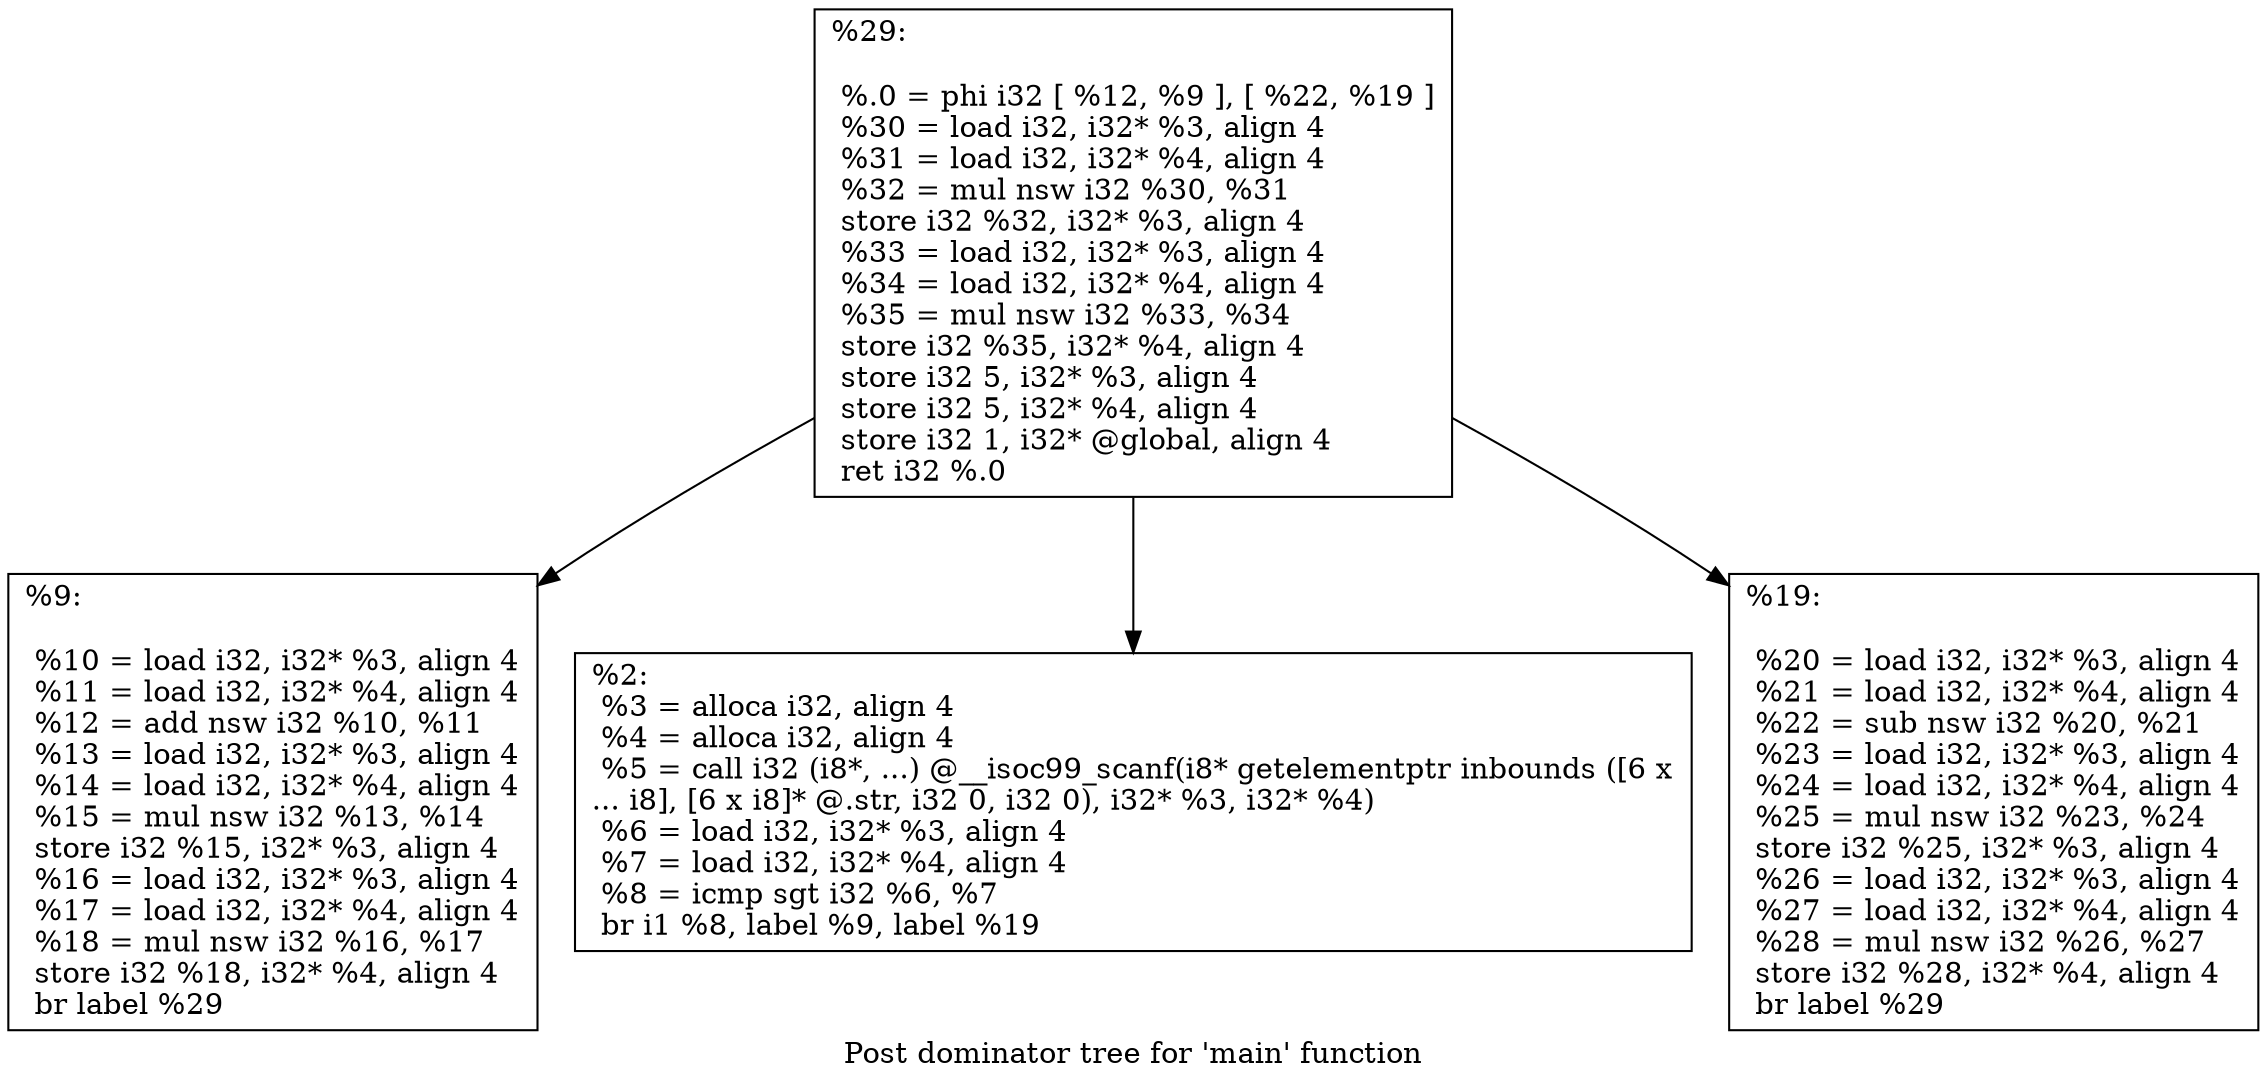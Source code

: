 digraph "Post dominator tree for 'main' function" {
	label="Post dominator tree for 'main' function";

	Node0x7fffd1929b50 [shape=record,label="{%29:\l\l  %.0 = phi i32 [ %12, %9 ], [ %22, %19 ]\l  %30 = load i32, i32* %3, align 4\l  %31 = load i32, i32* %4, align 4\l  %32 = mul nsw i32 %30, %31\l  store i32 %32, i32* %3, align 4\l  %33 = load i32, i32* %3, align 4\l  %34 = load i32, i32* %4, align 4\l  %35 = mul nsw i32 %33, %34\l  store i32 %35, i32* %4, align 4\l  store i32 5, i32* %3, align 4\l  store i32 5, i32* %4, align 4\l  store i32 1, i32* @global, align 4\l  ret i32 %.0\l}"];
	Node0x7fffd1929b50 -> Node0x7fffd1929b10;
	Node0x7fffd1929b50 -> Node0x7fffd1929b90;
	Node0x7fffd1929b50 -> Node0x7fffd1929ad0;
	Node0x7fffd1929b10 [shape=record,label="{%9:\l\l  %10 = load i32, i32* %3, align 4\l  %11 = load i32, i32* %4, align 4\l  %12 = add nsw i32 %10, %11\l  %13 = load i32, i32* %3, align 4\l  %14 = load i32, i32* %4, align 4\l  %15 = mul nsw i32 %13, %14\l  store i32 %15, i32* %3, align 4\l  %16 = load i32, i32* %3, align 4\l  %17 = load i32, i32* %4, align 4\l  %18 = mul nsw i32 %16, %17\l  store i32 %18, i32* %4, align 4\l  br label %29\l}"];
	Node0x7fffd1929b90 [shape=record,label="{%2:\l  %3 = alloca i32, align 4\l  %4 = alloca i32, align 4\l  %5 = call i32 (i8*, ...) @__isoc99_scanf(i8* getelementptr inbounds ([6 x\l... i8], [6 x i8]* @.str, i32 0, i32 0), i32* %3, i32* %4)\l  %6 = load i32, i32* %3, align 4\l  %7 = load i32, i32* %4, align 4\l  %8 = icmp sgt i32 %6, %7\l  br i1 %8, label %9, label %19\l}"];
	Node0x7fffd1929ad0 [shape=record,label="{%19:\l\l  %20 = load i32, i32* %3, align 4\l  %21 = load i32, i32* %4, align 4\l  %22 = sub nsw i32 %20, %21\l  %23 = load i32, i32* %3, align 4\l  %24 = load i32, i32* %4, align 4\l  %25 = mul nsw i32 %23, %24\l  store i32 %25, i32* %3, align 4\l  %26 = load i32, i32* %3, align 4\l  %27 = load i32, i32* %4, align 4\l  %28 = mul nsw i32 %26, %27\l  store i32 %28, i32* %4, align 4\l  br label %29\l}"];
}
